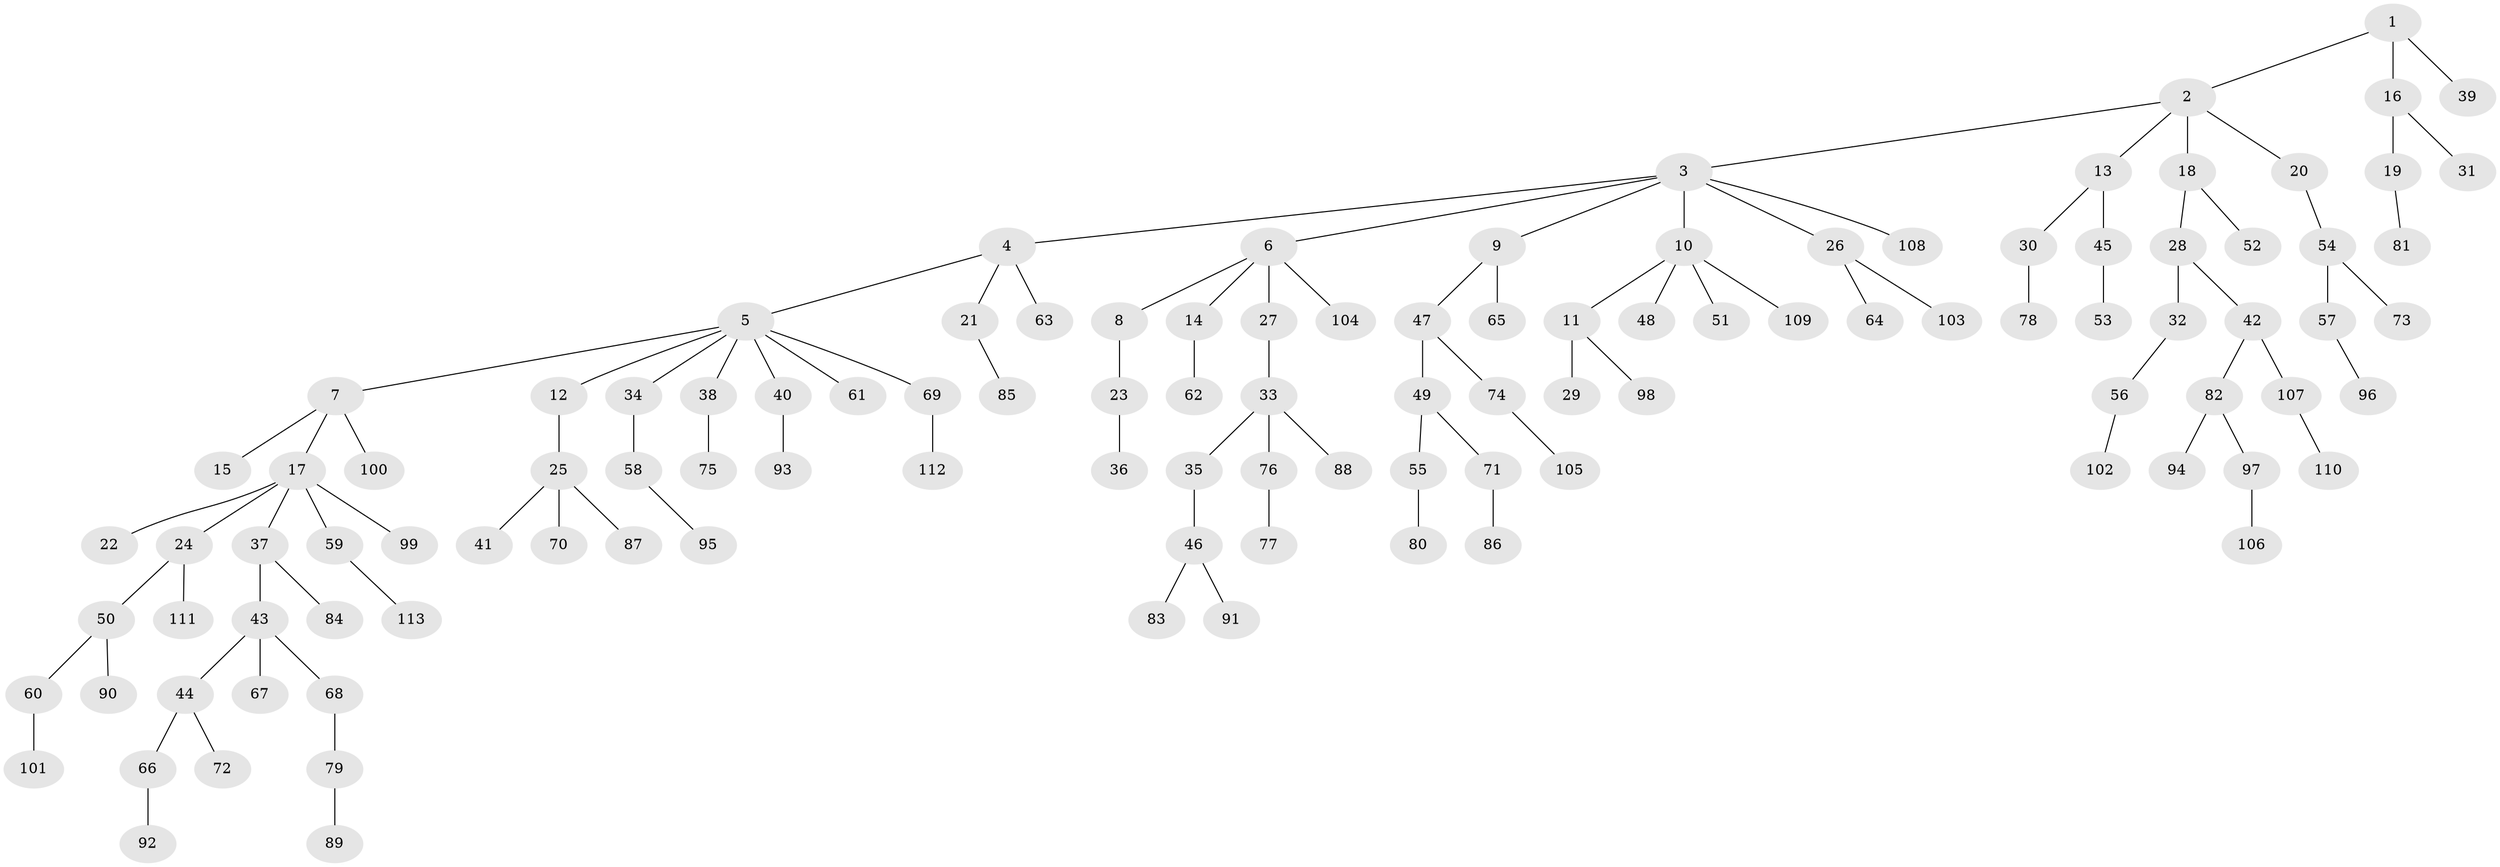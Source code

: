 // coarse degree distribution, {4: 0.07894736842105263, 6: 0.013157894736842105, 8: 0.013157894736842105, 3: 0.06578947368421052, 10: 0.013157894736842105, 5: 0.039473684210526314, 2: 0.17105263157894737, 1: 0.6052631578947368}
// Generated by graph-tools (version 1.1) at 2025/24/03/03/25 07:24:08]
// undirected, 113 vertices, 112 edges
graph export_dot {
graph [start="1"]
  node [color=gray90,style=filled];
  1;
  2;
  3;
  4;
  5;
  6;
  7;
  8;
  9;
  10;
  11;
  12;
  13;
  14;
  15;
  16;
  17;
  18;
  19;
  20;
  21;
  22;
  23;
  24;
  25;
  26;
  27;
  28;
  29;
  30;
  31;
  32;
  33;
  34;
  35;
  36;
  37;
  38;
  39;
  40;
  41;
  42;
  43;
  44;
  45;
  46;
  47;
  48;
  49;
  50;
  51;
  52;
  53;
  54;
  55;
  56;
  57;
  58;
  59;
  60;
  61;
  62;
  63;
  64;
  65;
  66;
  67;
  68;
  69;
  70;
  71;
  72;
  73;
  74;
  75;
  76;
  77;
  78;
  79;
  80;
  81;
  82;
  83;
  84;
  85;
  86;
  87;
  88;
  89;
  90;
  91;
  92;
  93;
  94;
  95;
  96;
  97;
  98;
  99;
  100;
  101;
  102;
  103;
  104;
  105;
  106;
  107;
  108;
  109;
  110;
  111;
  112;
  113;
  1 -- 2;
  1 -- 16;
  1 -- 39;
  2 -- 3;
  2 -- 13;
  2 -- 18;
  2 -- 20;
  3 -- 4;
  3 -- 6;
  3 -- 9;
  3 -- 10;
  3 -- 26;
  3 -- 108;
  4 -- 5;
  4 -- 21;
  4 -- 63;
  5 -- 7;
  5 -- 12;
  5 -- 34;
  5 -- 38;
  5 -- 40;
  5 -- 61;
  5 -- 69;
  6 -- 8;
  6 -- 14;
  6 -- 27;
  6 -- 104;
  7 -- 15;
  7 -- 17;
  7 -- 100;
  8 -- 23;
  9 -- 47;
  9 -- 65;
  10 -- 11;
  10 -- 48;
  10 -- 51;
  10 -- 109;
  11 -- 29;
  11 -- 98;
  12 -- 25;
  13 -- 30;
  13 -- 45;
  14 -- 62;
  16 -- 19;
  16 -- 31;
  17 -- 22;
  17 -- 24;
  17 -- 37;
  17 -- 59;
  17 -- 99;
  18 -- 28;
  18 -- 52;
  19 -- 81;
  20 -- 54;
  21 -- 85;
  23 -- 36;
  24 -- 50;
  24 -- 111;
  25 -- 41;
  25 -- 70;
  25 -- 87;
  26 -- 64;
  26 -- 103;
  27 -- 33;
  28 -- 32;
  28 -- 42;
  30 -- 78;
  32 -- 56;
  33 -- 35;
  33 -- 76;
  33 -- 88;
  34 -- 58;
  35 -- 46;
  37 -- 43;
  37 -- 84;
  38 -- 75;
  40 -- 93;
  42 -- 82;
  42 -- 107;
  43 -- 44;
  43 -- 67;
  43 -- 68;
  44 -- 66;
  44 -- 72;
  45 -- 53;
  46 -- 83;
  46 -- 91;
  47 -- 49;
  47 -- 74;
  49 -- 55;
  49 -- 71;
  50 -- 60;
  50 -- 90;
  54 -- 57;
  54 -- 73;
  55 -- 80;
  56 -- 102;
  57 -- 96;
  58 -- 95;
  59 -- 113;
  60 -- 101;
  66 -- 92;
  68 -- 79;
  69 -- 112;
  71 -- 86;
  74 -- 105;
  76 -- 77;
  79 -- 89;
  82 -- 94;
  82 -- 97;
  97 -- 106;
  107 -- 110;
}
